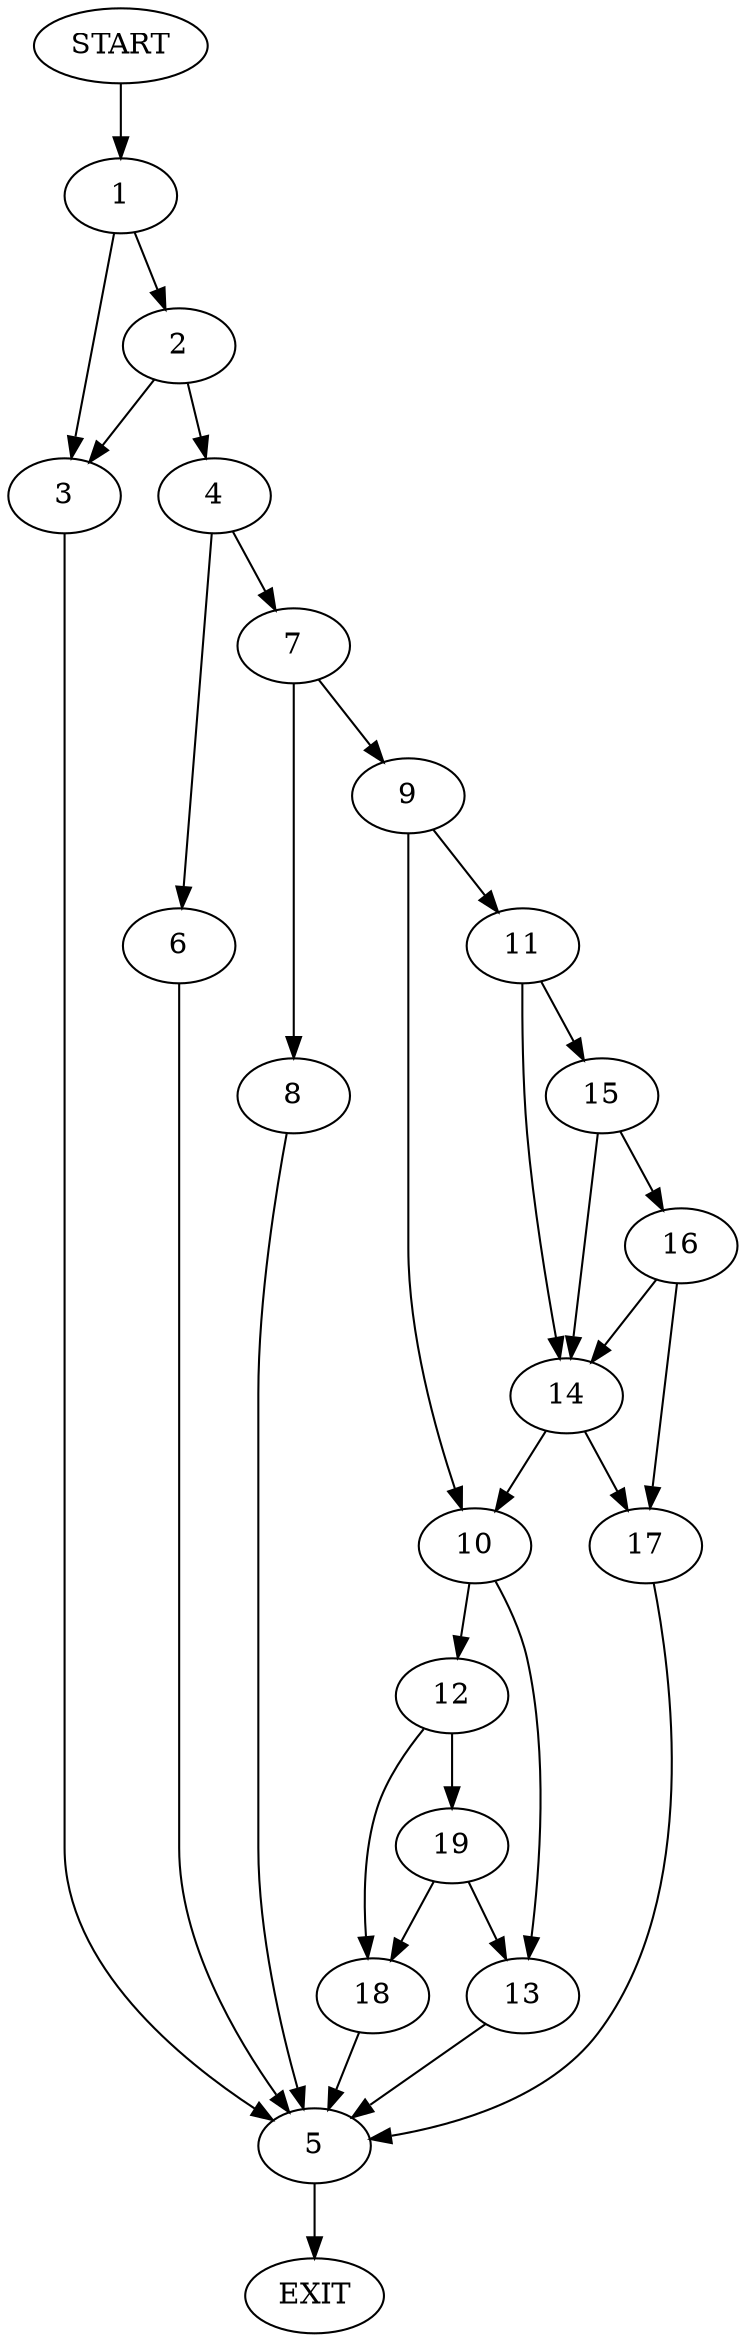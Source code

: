 digraph {
0 [label="START"]
20 [label="EXIT"]
0 -> 1
1 -> 2
1 -> 3
2 -> 4
2 -> 3
3 -> 5
4 -> 6
4 -> 7
5 -> 20
6 -> 5
7 -> 8
7 -> 9
8 -> 5
9 -> 10
9 -> 11
10 -> 12
10 -> 13
11 -> 14
11 -> 15
15 -> 14
15 -> 16
14 -> 10
14 -> 17
16 -> 14
16 -> 17
17 -> 5
13 -> 5
12 -> 18
12 -> 19
18 -> 5
19 -> 18
19 -> 13
}
